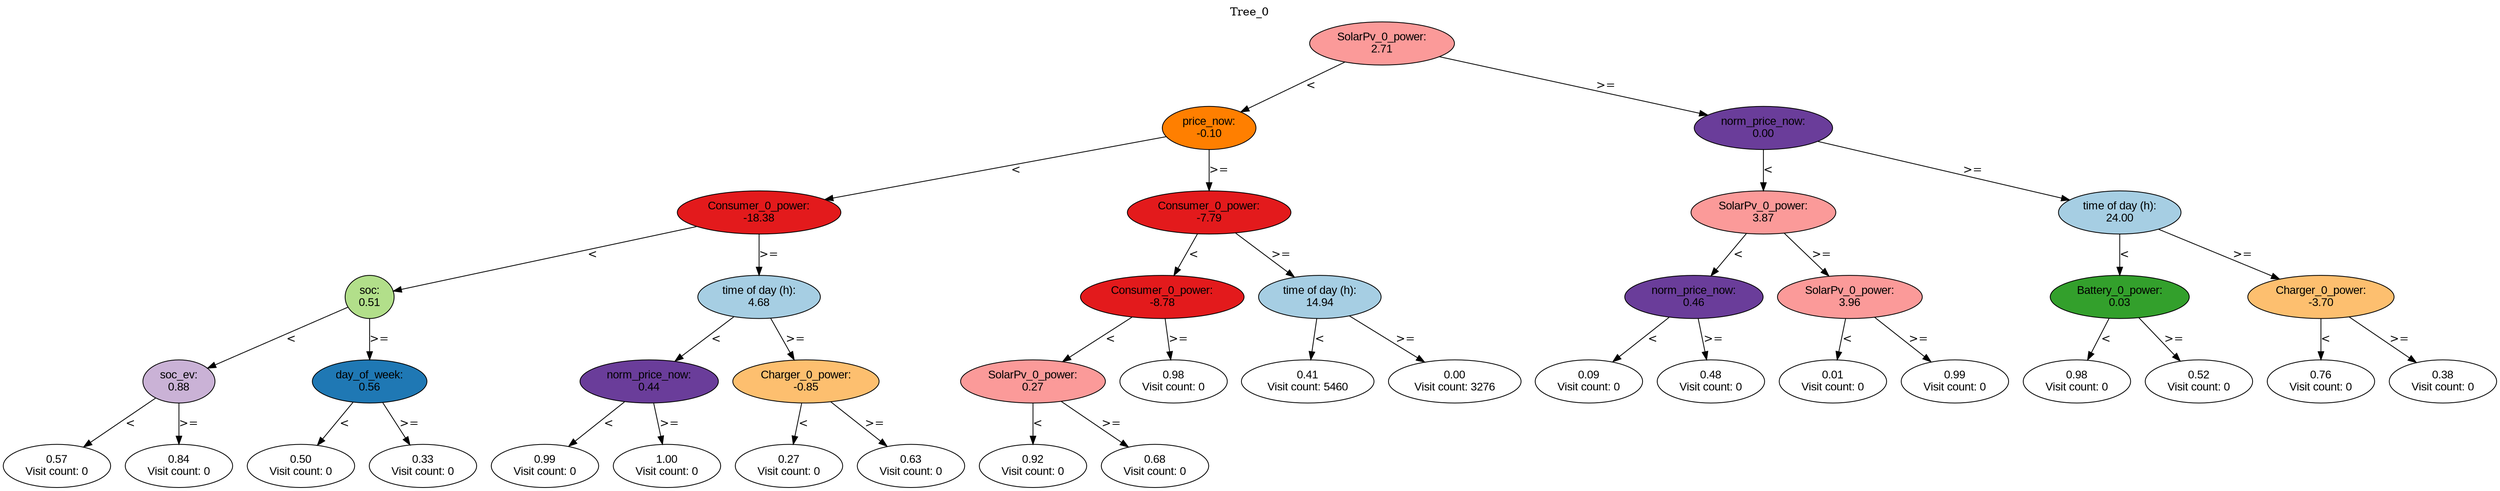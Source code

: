 digraph BST {
    node [fontname="Arial" style=filled colorscheme=paired12];
    0 [ label = "SolarPv_0_power:
2.71" fillcolor=5];
    1 [ label = "price_now:
-0.10" fillcolor=8];
    2 [ label = "Consumer_0_power:
-18.38" fillcolor=6];
    3 [ label = "soc:
0.51" fillcolor=3];
    4 [ label = "soc_ev:
0.88" fillcolor=9];
    5 [ label = "0.57
Visit count: 0" fillcolor=white];
    6 [ label = "0.84
Visit count: 0" fillcolor=white];
    7 [ label = "day_of_week:
0.56" fillcolor=2];
    8 [ label = "0.50
Visit count: 0" fillcolor=white];
    9 [ label = "0.33
Visit count: 0" fillcolor=white];
    10 [ label = "time of day (h):
4.68" fillcolor=1];
    11 [ label = "norm_price_now:
0.44" fillcolor=10];
    12 [ label = "0.99
Visit count: 0" fillcolor=white];
    13 [ label = "1.00
Visit count: 0" fillcolor=white];
    14 [ label = "Charger_0_power:
-0.85" fillcolor=7];
    15 [ label = "0.27
Visit count: 0" fillcolor=white];
    16 [ label = "0.63
Visit count: 0" fillcolor=white];
    17 [ label = "Consumer_0_power:
-7.79" fillcolor=6];
    18 [ label = "Consumer_0_power:
-8.78" fillcolor=6];
    19 [ label = "SolarPv_0_power:
0.27" fillcolor=5];
    20 [ label = "0.92
Visit count: 0" fillcolor=white];
    21 [ label = "0.68
Visit count: 0" fillcolor=white];
    22 [ label = "0.98
Visit count: 0" fillcolor=white];
    23 [ label = "time of day (h):
14.94" fillcolor=1];
    24 [ label = "0.41
Visit count: 5460" fillcolor=white];
    25 [ label = "0.00
Visit count: 3276" fillcolor=white];
    26 [ label = "norm_price_now:
0.00" fillcolor=10];
    27 [ label = "SolarPv_0_power:
3.87" fillcolor=5];
    28 [ label = "norm_price_now:
0.46" fillcolor=10];
    29 [ label = "0.09
Visit count: 0" fillcolor=white];
    30 [ label = "0.48
Visit count: 0" fillcolor=white];
    31 [ label = "SolarPv_0_power:
3.96" fillcolor=5];
    32 [ label = "0.01
Visit count: 0" fillcolor=white];
    33 [ label = "0.99
Visit count: 0" fillcolor=white];
    34 [ label = "time of day (h):
24.00" fillcolor=1];
    35 [ label = "Battery_0_power:
0.03" fillcolor=4];
    36 [ label = "0.98
Visit count: 0" fillcolor=white];
    37 [ label = "0.52
Visit count: 0" fillcolor=white];
    38 [ label = "Charger_0_power:
-3.70" fillcolor=7];
    39 [ label = "0.76
Visit count: 0" fillcolor=white];
    40 [ label = "0.38
Visit count: 0" fillcolor=white];

    0  -> 1[ label = "<"];
    0  -> 26[ label = ">="];
    1  -> 2[ label = "<"];
    1  -> 17[ label = ">="];
    2  -> 3[ label = "<"];
    2  -> 10[ label = ">="];
    3  -> 4[ label = "<"];
    3  -> 7[ label = ">="];
    4  -> 5[ label = "<"];
    4  -> 6[ label = ">="];
    7  -> 8[ label = "<"];
    7  -> 9[ label = ">="];
    10  -> 11[ label = "<"];
    10  -> 14[ label = ">="];
    11  -> 12[ label = "<"];
    11  -> 13[ label = ">="];
    14  -> 15[ label = "<"];
    14  -> 16[ label = ">="];
    17  -> 18[ label = "<"];
    17  -> 23[ label = ">="];
    18  -> 19[ label = "<"];
    18  -> 22[ label = ">="];
    19  -> 20[ label = "<"];
    19  -> 21[ label = ">="];
    23  -> 24[ label = "<"];
    23  -> 25[ label = ">="];
    26  -> 27[ label = "<"];
    26  -> 34[ label = ">="];
    27  -> 28[ label = "<"];
    27  -> 31[ label = ">="];
    28  -> 29[ label = "<"];
    28  -> 30[ label = ">="];
    31  -> 32[ label = "<"];
    31  -> 33[ label = ">="];
    34  -> 35[ label = "<"];
    34  -> 38[ label = ">="];
    35  -> 36[ label = "<"];
    35  -> 37[ label = ">="];
    38  -> 39[ label = "<"];
    38  -> 40[ label = ">="];

    labelloc="t";
    label="Tree_0";
}